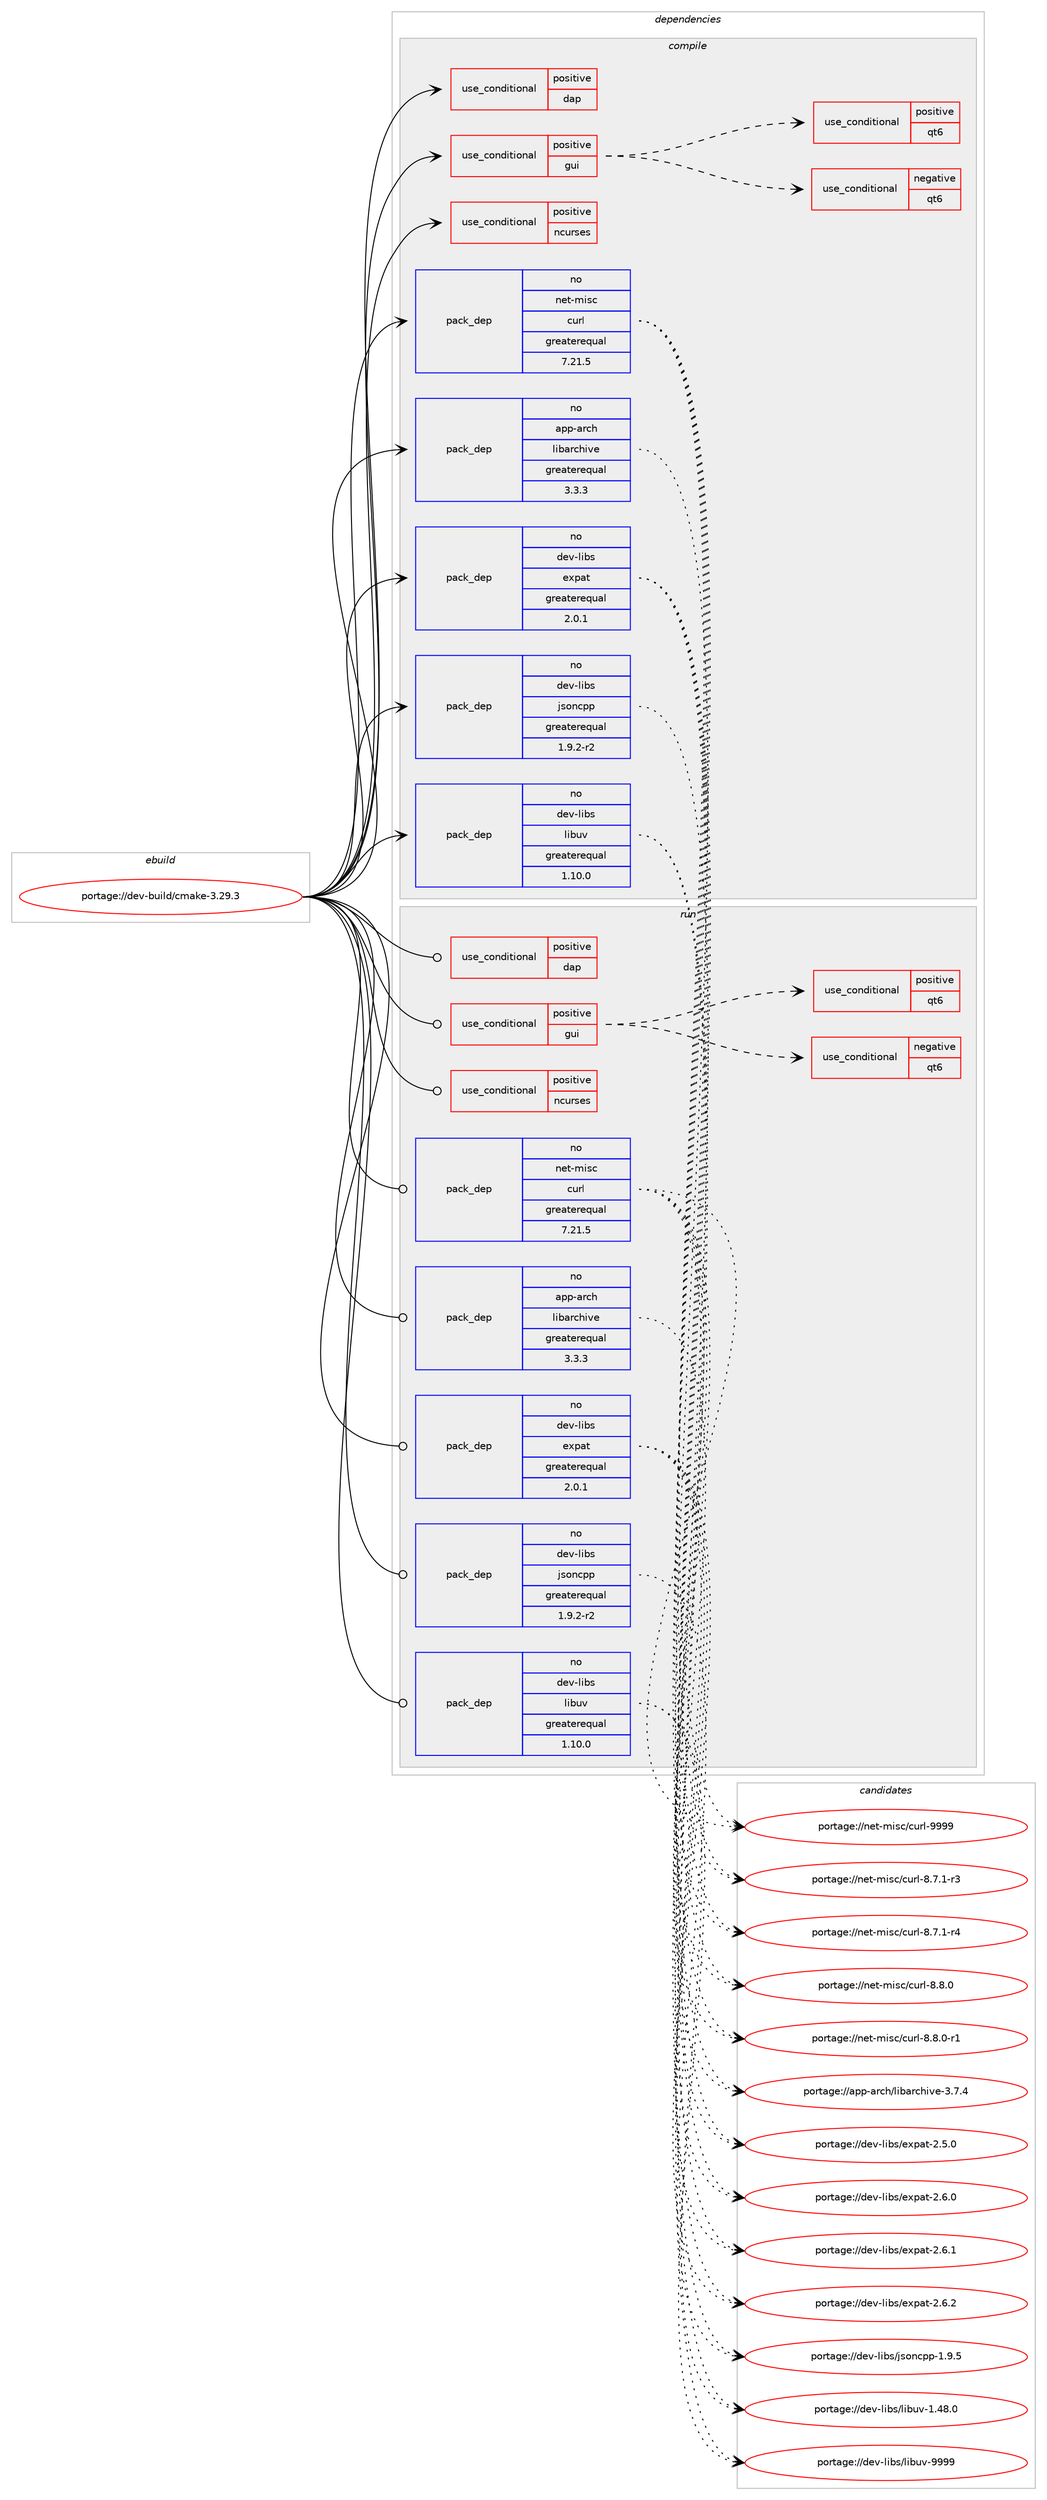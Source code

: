 digraph prolog {

# *************
# Graph options
# *************

newrank=true;
concentrate=true;
compound=true;
graph [rankdir=LR,fontname=Helvetica,fontsize=10,ranksep=1.5];#, ranksep=2.5, nodesep=0.2];
edge  [arrowhead=vee];
node  [fontname=Helvetica,fontsize=10];

# **********
# The ebuild
# **********

subgraph cluster_leftcol {
color=gray;
rank=same;
label=<<i>ebuild</i>>;
id [label="portage://dev-build/cmake-3.29.3", color=red, width=4, href="../dev-build/cmake-3.29.3.svg"];
}

# ****************
# The dependencies
# ****************

subgraph cluster_midcol {
color=gray;
label=<<i>dependencies</i>>;
subgraph cluster_compile {
fillcolor="#eeeeee";
style=filled;
label=<<i>compile</i>>;
subgraph cond16295 {
dependency29384 [label=<<TABLE BORDER="0" CELLBORDER="1" CELLSPACING="0" CELLPADDING="4"><TR><TD ROWSPAN="3" CELLPADDING="10">use_conditional</TD></TR><TR><TD>positive</TD></TR><TR><TD>dap</TD></TR></TABLE>>, shape=none, color=red];
# *** BEGIN UNKNOWN DEPENDENCY TYPE (TODO) ***
# dependency29384 -> package_dependency(portage://dev-build/cmake-3.29.3,install,no,dev-cpp,cppdap,none,[,,],[],[])
# *** END UNKNOWN DEPENDENCY TYPE (TODO) ***

}
id:e -> dependency29384:w [weight=20,style="solid",arrowhead="vee"];
subgraph cond16296 {
dependency29385 [label=<<TABLE BORDER="0" CELLBORDER="1" CELLSPACING="0" CELLPADDING="4"><TR><TD ROWSPAN="3" CELLPADDING="10">use_conditional</TD></TR><TR><TD>positive</TD></TR><TR><TD>gui</TD></TR></TABLE>>, shape=none, color=red];
subgraph cond16297 {
dependency29386 [label=<<TABLE BORDER="0" CELLBORDER="1" CELLSPACING="0" CELLPADDING="4"><TR><TD ROWSPAN="3" CELLPADDING="10">use_conditional</TD></TR><TR><TD>negative</TD></TR><TR><TD>qt6</TD></TR></TABLE>>, shape=none, color=red];
# *** BEGIN UNKNOWN DEPENDENCY TYPE (TODO) ***
# dependency29386 -> package_dependency(portage://dev-build/cmake-3.29.3,install,no,dev-qt,qtcore,none,[,,],[slot(5)],[])
# *** END UNKNOWN DEPENDENCY TYPE (TODO) ***

# *** BEGIN UNKNOWN DEPENDENCY TYPE (TODO) ***
# dependency29386 -> package_dependency(portage://dev-build/cmake-3.29.3,install,no,dev-qt,qtgui,none,[,,],[slot(5)],[])
# *** END UNKNOWN DEPENDENCY TYPE (TODO) ***

# *** BEGIN UNKNOWN DEPENDENCY TYPE (TODO) ***
# dependency29386 -> package_dependency(portage://dev-build/cmake-3.29.3,install,no,dev-qt,qtwidgets,none,[,,],[slot(5)],[])
# *** END UNKNOWN DEPENDENCY TYPE (TODO) ***

}
dependency29385:e -> dependency29386:w [weight=20,style="dashed",arrowhead="vee"];
subgraph cond16298 {
dependency29387 [label=<<TABLE BORDER="0" CELLBORDER="1" CELLSPACING="0" CELLPADDING="4"><TR><TD ROWSPAN="3" CELLPADDING="10">use_conditional</TD></TR><TR><TD>positive</TD></TR><TR><TD>qt6</TD></TR></TABLE>>, shape=none, color=red];
# *** BEGIN UNKNOWN DEPENDENCY TYPE (TODO) ***
# dependency29387 -> package_dependency(portage://dev-build/cmake-3.29.3,install,no,dev-qt,qtbase,none,[,,],[slot(6)],[use(enable(gui),none),use(enable(widgets),none)])
# *** END UNKNOWN DEPENDENCY TYPE (TODO) ***

}
dependency29385:e -> dependency29387:w [weight=20,style="dashed",arrowhead="vee"];
}
id:e -> dependency29385:w [weight=20,style="solid",arrowhead="vee"];
subgraph cond16299 {
dependency29388 [label=<<TABLE BORDER="0" CELLBORDER="1" CELLSPACING="0" CELLPADDING="4"><TR><TD ROWSPAN="3" CELLPADDING="10">use_conditional</TD></TR><TR><TD>positive</TD></TR><TR><TD>ncurses</TD></TR></TABLE>>, shape=none, color=red];
# *** BEGIN UNKNOWN DEPENDENCY TYPE (TODO) ***
# dependency29388 -> package_dependency(portage://dev-build/cmake-3.29.3,install,no,sys-libs,ncurses,none,[,,],any_same_slot,[])
# *** END UNKNOWN DEPENDENCY TYPE (TODO) ***

}
id:e -> dependency29388:w [weight=20,style="solid",arrowhead="vee"];
subgraph pack12198 {
dependency29389 [label=<<TABLE BORDER="0" CELLBORDER="1" CELLSPACING="0" CELLPADDING="4" WIDTH="220"><TR><TD ROWSPAN="6" CELLPADDING="30">pack_dep</TD></TR><TR><TD WIDTH="110">no</TD></TR><TR><TD>app-arch</TD></TR><TR><TD>libarchive</TD></TR><TR><TD>greaterequal</TD></TR><TR><TD>3.3.3</TD></TR></TABLE>>, shape=none, color=blue];
}
id:e -> dependency29389:w [weight=20,style="solid",arrowhead="vee"];
# *** BEGIN UNKNOWN DEPENDENCY TYPE (TODO) ***
# id -> package_dependency(portage://dev-build/cmake-3.29.3,install,no,app-crypt,rhash,none,[,,],[slot(0),equal],[])
# *** END UNKNOWN DEPENDENCY TYPE (TODO) ***

subgraph pack12199 {
dependency29390 [label=<<TABLE BORDER="0" CELLBORDER="1" CELLSPACING="0" CELLPADDING="4" WIDTH="220"><TR><TD ROWSPAN="6" CELLPADDING="30">pack_dep</TD></TR><TR><TD WIDTH="110">no</TD></TR><TR><TD>dev-libs</TD></TR><TR><TD>expat</TD></TR><TR><TD>greaterequal</TD></TR><TR><TD>2.0.1</TD></TR></TABLE>>, shape=none, color=blue];
}
id:e -> dependency29390:w [weight=20,style="solid",arrowhead="vee"];
subgraph pack12200 {
dependency29391 [label=<<TABLE BORDER="0" CELLBORDER="1" CELLSPACING="0" CELLPADDING="4" WIDTH="220"><TR><TD ROWSPAN="6" CELLPADDING="30">pack_dep</TD></TR><TR><TD WIDTH="110">no</TD></TR><TR><TD>dev-libs</TD></TR><TR><TD>jsoncpp</TD></TR><TR><TD>greaterequal</TD></TR><TR><TD>1.9.2-r2</TD></TR></TABLE>>, shape=none, color=blue];
}
id:e -> dependency29391:w [weight=20,style="solid",arrowhead="vee"];
subgraph pack12201 {
dependency29392 [label=<<TABLE BORDER="0" CELLBORDER="1" CELLSPACING="0" CELLPADDING="4" WIDTH="220"><TR><TD ROWSPAN="6" CELLPADDING="30">pack_dep</TD></TR><TR><TD WIDTH="110">no</TD></TR><TR><TD>dev-libs</TD></TR><TR><TD>libuv</TD></TR><TR><TD>greaterequal</TD></TR><TR><TD>1.10.0</TD></TR></TABLE>>, shape=none, color=blue];
}
id:e -> dependency29392:w [weight=20,style="solid",arrowhead="vee"];
subgraph pack12202 {
dependency29393 [label=<<TABLE BORDER="0" CELLBORDER="1" CELLSPACING="0" CELLPADDING="4" WIDTH="220"><TR><TD ROWSPAN="6" CELLPADDING="30">pack_dep</TD></TR><TR><TD WIDTH="110">no</TD></TR><TR><TD>net-misc</TD></TR><TR><TD>curl</TD></TR><TR><TD>greaterequal</TD></TR><TR><TD>7.21.5</TD></TR></TABLE>>, shape=none, color=blue];
}
id:e -> dependency29393:w [weight=20,style="solid",arrowhead="vee"];
# *** BEGIN UNKNOWN DEPENDENCY TYPE (TODO) ***
# id -> package_dependency(portage://dev-build/cmake-3.29.3,install,no,sys-libs,zlib,none,[,,],[],[])
# *** END UNKNOWN DEPENDENCY TYPE (TODO) ***

# *** BEGIN UNKNOWN DEPENDENCY TYPE (TODO) ***
# id -> package_dependency(portage://dev-build/cmake-3.29.3,install,no,virtual,pkgconfig,none,[,,],[],[])
# *** END UNKNOWN DEPENDENCY TYPE (TODO) ***

}
subgraph cluster_compileandrun {
fillcolor="#eeeeee";
style=filled;
label=<<i>compile and run</i>>;
}
subgraph cluster_run {
fillcolor="#eeeeee";
style=filled;
label=<<i>run</i>>;
subgraph cond16300 {
dependency29394 [label=<<TABLE BORDER="0" CELLBORDER="1" CELLSPACING="0" CELLPADDING="4"><TR><TD ROWSPAN="3" CELLPADDING="10">use_conditional</TD></TR><TR><TD>positive</TD></TR><TR><TD>dap</TD></TR></TABLE>>, shape=none, color=red];
# *** BEGIN UNKNOWN DEPENDENCY TYPE (TODO) ***
# dependency29394 -> package_dependency(portage://dev-build/cmake-3.29.3,run,no,dev-cpp,cppdap,none,[,,],[],[])
# *** END UNKNOWN DEPENDENCY TYPE (TODO) ***

}
id:e -> dependency29394:w [weight=20,style="solid",arrowhead="odot"];
subgraph cond16301 {
dependency29395 [label=<<TABLE BORDER="0" CELLBORDER="1" CELLSPACING="0" CELLPADDING="4"><TR><TD ROWSPAN="3" CELLPADDING="10">use_conditional</TD></TR><TR><TD>positive</TD></TR><TR><TD>gui</TD></TR></TABLE>>, shape=none, color=red];
subgraph cond16302 {
dependency29396 [label=<<TABLE BORDER="0" CELLBORDER="1" CELLSPACING="0" CELLPADDING="4"><TR><TD ROWSPAN="3" CELLPADDING="10">use_conditional</TD></TR><TR><TD>negative</TD></TR><TR><TD>qt6</TD></TR></TABLE>>, shape=none, color=red];
# *** BEGIN UNKNOWN DEPENDENCY TYPE (TODO) ***
# dependency29396 -> package_dependency(portage://dev-build/cmake-3.29.3,run,no,dev-qt,qtcore,none,[,,],[slot(5)],[])
# *** END UNKNOWN DEPENDENCY TYPE (TODO) ***

# *** BEGIN UNKNOWN DEPENDENCY TYPE (TODO) ***
# dependency29396 -> package_dependency(portage://dev-build/cmake-3.29.3,run,no,dev-qt,qtgui,none,[,,],[slot(5)],[])
# *** END UNKNOWN DEPENDENCY TYPE (TODO) ***

# *** BEGIN UNKNOWN DEPENDENCY TYPE (TODO) ***
# dependency29396 -> package_dependency(portage://dev-build/cmake-3.29.3,run,no,dev-qt,qtwidgets,none,[,,],[slot(5)],[])
# *** END UNKNOWN DEPENDENCY TYPE (TODO) ***

}
dependency29395:e -> dependency29396:w [weight=20,style="dashed",arrowhead="vee"];
subgraph cond16303 {
dependency29397 [label=<<TABLE BORDER="0" CELLBORDER="1" CELLSPACING="0" CELLPADDING="4"><TR><TD ROWSPAN="3" CELLPADDING="10">use_conditional</TD></TR><TR><TD>positive</TD></TR><TR><TD>qt6</TD></TR></TABLE>>, shape=none, color=red];
# *** BEGIN UNKNOWN DEPENDENCY TYPE (TODO) ***
# dependency29397 -> package_dependency(portage://dev-build/cmake-3.29.3,run,no,dev-qt,qtbase,none,[,,],[slot(6)],[use(enable(gui),none),use(enable(widgets),none)])
# *** END UNKNOWN DEPENDENCY TYPE (TODO) ***

}
dependency29395:e -> dependency29397:w [weight=20,style="dashed",arrowhead="vee"];
}
id:e -> dependency29395:w [weight=20,style="solid",arrowhead="odot"];
subgraph cond16304 {
dependency29398 [label=<<TABLE BORDER="0" CELLBORDER="1" CELLSPACING="0" CELLPADDING="4"><TR><TD ROWSPAN="3" CELLPADDING="10">use_conditional</TD></TR><TR><TD>positive</TD></TR><TR><TD>ncurses</TD></TR></TABLE>>, shape=none, color=red];
# *** BEGIN UNKNOWN DEPENDENCY TYPE (TODO) ***
# dependency29398 -> package_dependency(portage://dev-build/cmake-3.29.3,run,no,sys-libs,ncurses,none,[,,],any_same_slot,[])
# *** END UNKNOWN DEPENDENCY TYPE (TODO) ***

}
id:e -> dependency29398:w [weight=20,style="solid",arrowhead="odot"];
subgraph pack12203 {
dependency29399 [label=<<TABLE BORDER="0" CELLBORDER="1" CELLSPACING="0" CELLPADDING="4" WIDTH="220"><TR><TD ROWSPAN="6" CELLPADDING="30">pack_dep</TD></TR><TR><TD WIDTH="110">no</TD></TR><TR><TD>app-arch</TD></TR><TR><TD>libarchive</TD></TR><TR><TD>greaterequal</TD></TR><TR><TD>3.3.3</TD></TR></TABLE>>, shape=none, color=blue];
}
id:e -> dependency29399:w [weight=20,style="solid",arrowhead="odot"];
# *** BEGIN UNKNOWN DEPENDENCY TYPE (TODO) ***
# id -> package_dependency(portage://dev-build/cmake-3.29.3,run,no,app-crypt,rhash,none,[,,],[slot(0),equal],[])
# *** END UNKNOWN DEPENDENCY TYPE (TODO) ***

subgraph pack12204 {
dependency29400 [label=<<TABLE BORDER="0" CELLBORDER="1" CELLSPACING="0" CELLPADDING="4" WIDTH="220"><TR><TD ROWSPAN="6" CELLPADDING="30">pack_dep</TD></TR><TR><TD WIDTH="110">no</TD></TR><TR><TD>dev-libs</TD></TR><TR><TD>expat</TD></TR><TR><TD>greaterequal</TD></TR><TR><TD>2.0.1</TD></TR></TABLE>>, shape=none, color=blue];
}
id:e -> dependency29400:w [weight=20,style="solid",arrowhead="odot"];
subgraph pack12205 {
dependency29401 [label=<<TABLE BORDER="0" CELLBORDER="1" CELLSPACING="0" CELLPADDING="4" WIDTH="220"><TR><TD ROWSPAN="6" CELLPADDING="30">pack_dep</TD></TR><TR><TD WIDTH="110">no</TD></TR><TR><TD>dev-libs</TD></TR><TR><TD>jsoncpp</TD></TR><TR><TD>greaterequal</TD></TR><TR><TD>1.9.2-r2</TD></TR></TABLE>>, shape=none, color=blue];
}
id:e -> dependency29401:w [weight=20,style="solid",arrowhead="odot"];
subgraph pack12206 {
dependency29402 [label=<<TABLE BORDER="0" CELLBORDER="1" CELLSPACING="0" CELLPADDING="4" WIDTH="220"><TR><TD ROWSPAN="6" CELLPADDING="30">pack_dep</TD></TR><TR><TD WIDTH="110">no</TD></TR><TR><TD>dev-libs</TD></TR><TR><TD>libuv</TD></TR><TR><TD>greaterequal</TD></TR><TR><TD>1.10.0</TD></TR></TABLE>>, shape=none, color=blue];
}
id:e -> dependency29402:w [weight=20,style="solid",arrowhead="odot"];
subgraph pack12207 {
dependency29403 [label=<<TABLE BORDER="0" CELLBORDER="1" CELLSPACING="0" CELLPADDING="4" WIDTH="220"><TR><TD ROWSPAN="6" CELLPADDING="30">pack_dep</TD></TR><TR><TD WIDTH="110">no</TD></TR><TR><TD>net-misc</TD></TR><TR><TD>curl</TD></TR><TR><TD>greaterequal</TD></TR><TR><TD>7.21.5</TD></TR></TABLE>>, shape=none, color=blue];
}
id:e -> dependency29403:w [weight=20,style="solid",arrowhead="odot"];
# *** BEGIN UNKNOWN DEPENDENCY TYPE (TODO) ***
# id -> package_dependency(portage://dev-build/cmake-3.29.3,run,no,sys-libs,zlib,none,[,,],[],[])
# *** END UNKNOWN DEPENDENCY TYPE (TODO) ***

# *** BEGIN UNKNOWN DEPENDENCY TYPE (TODO) ***
# id -> package_dependency(portage://dev-build/cmake-3.29.3,run,no,virtual,pkgconfig,none,[,,],[],[])
# *** END UNKNOWN DEPENDENCY TYPE (TODO) ***

}
}

# **************
# The candidates
# **************

subgraph cluster_choices {
rank=same;
color=gray;
label=<<i>candidates</i>>;

subgraph choice12198 {
color=black;
nodesep=1;
choice9711211245971149910447108105989711499104105118101455146554652 [label="portage://app-arch/libarchive-3.7.4", color=red, width=4,href="../app-arch/libarchive-3.7.4.svg"];
dependency29389:e -> choice9711211245971149910447108105989711499104105118101455146554652:w [style=dotted,weight="100"];
}
subgraph choice12199 {
color=black;
nodesep=1;
choice10010111845108105981154710112011297116455046534648 [label="portage://dev-libs/expat-2.5.0", color=red, width=4,href="../dev-libs/expat-2.5.0.svg"];
choice10010111845108105981154710112011297116455046544648 [label="portage://dev-libs/expat-2.6.0", color=red, width=4,href="../dev-libs/expat-2.6.0.svg"];
choice10010111845108105981154710112011297116455046544649 [label="portage://dev-libs/expat-2.6.1", color=red, width=4,href="../dev-libs/expat-2.6.1.svg"];
choice10010111845108105981154710112011297116455046544650 [label="portage://dev-libs/expat-2.6.2", color=red, width=4,href="../dev-libs/expat-2.6.2.svg"];
dependency29390:e -> choice10010111845108105981154710112011297116455046534648:w [style=dotted,weight="100"];
dependency29390:e -> choice10010111845108105981154710112011297116455046544648:w [style=dotted,weight="100"];
dependency29390:e -> choice10010111845108105981154710112011297116455046544649:w [style=dotted,weight="100"];
dependency29390:e -> choice10010111845108105981154710112011297116455046544650:w [style=dotted,weight="100"];
}
subgraph choice12200 {
color=black;
nodesep=1;
choice10010111845108105981154710611511111099112112454946574653 [label="portage://dev-libs/jsoncpp-1.9.5", color=red, width=4,href="../dev-libs/jsoncpp-1.9.5.svg"];
dependency29391:e -> choice10010111845108105981154710611511111099112112454946574653:w [style=dotted,weight="100"];
}
subgraph choice12201 {
color=black;
nodesep=1;
choice1001011184510810598115471081059811711845494652564648 [label="portage://dev-libs/libuv-1.48.0", color=red, width=4,href="../dev-libs/libuv-1.48.0.svg"];
choice100101118451081059811547108105981171184557575757 [label="portage://dev-libs/libuv-9999", color=red, width=4,href="../dev-libs/libuv-9999.svg"];
dependency29392:e -> choice1001011184510810598115471081059811711845494652564648:w [style=dotted,weight="100"];
dependency29392:e -> choice100101118451081059811547108105981171184557575757:w [style=dotted,weight="100"];
}
subgraph choice12202 {
color=black;
nodesep=1;
choice110101116451091051159947991171141084556465546494511451 [label="portage://net-misc/curl-8.7.1-r3", color=red, width=4,href="../net-misc/curl-8.7.1-r3.svg"];
choice110101116451091051159947991171141084556465546494511452 [label="portage://net-misc/curl-8.7.1-r4", color=red, width=4,href="../net-misc/curl-8.7.1-r4.svg"];
choice11010111645109105115994799117114108455646564648 [label="portage://net-misc/curl-8.8.0", color=red, width=4,href="../net-misc/curl-8.8.0.svg"];
choice110101116451091051159947991171141084556465646484511449 [label="portage://net-misc/curl-8.8.0-r1", color=red, width=4,href="../net-misc/curl-8.8.0-r1.svg"];
choice110101116451091051159947991171141084557575757 [label="portage://net-misc/curl-9999", color=red, width=4,href="../net-misc/curl-9999.svg"];
dependency29393:e -> choice110101116451091051159947991171141084556465546494511451:w [style=dotted,weight="100"];
dependency29393:e -> choice110101116451091051159947991171141084556465546494511452:w [style=dotted,weight="100"];
dependency29393:e -> choice11010111645109105115994799117114108455646564648:w [style=dotted,weight="100"];
dependency29393:e -> choice110101116451091051159947991171141084556465646484511449:w [style=dotted,weight="100"];
dependency29393:e -> choice110101116451091051159947991171141084557575757:w [style=dotted,weight="100"];
}
subgraph choice12203 {
color=black;
nodesep=1;
choice9711211245971149910447108105989711499104105118101455146554652 [label="portage://app-arch/libarchive-3.7.4", color=red, width=4,href="../app-arch/libarchive-3.7.4.svg"];
dependency29399:e -> choice9711211245971149910447108105989711499104105118101455146554652:w [style=dotted,weight="100"];
}
subgraph choice12204 {
color=black;
nodesep=1;
choice10010111845108105981154710112011297116455046534648 [label="portage://dev-libs/expat-2.5.0", color=red, width=4,href="../dev-libs/expat-2.5.0.svg"];
choice10010111845108105981154710112011297116455046544648 [label="portage://dev-libs/expat-2.6.0", color=red, width=4,href="../dev-libs/expat-2.6.0.svg"];
choice10010111845108105981154710112011297116455046544649 [label="portage://dev-libs/expat-2.6.1", color=red, width=4,href="../dev-libs/expat-2.6.1.svg"];
choice10010111845108105981154710112011297116455046544650 [label="portage://dev-libs/expat-2.6.2", color=red, width=4,href="../dev-libs/expat-2.6.2.svg"];
dependency29400:e -> choice10010111845108105981154710112011297116455046534648:w [style=dotted,weight="100"];
dependency29400:e -> choice10010111845108105981154710112011297116455046544648:w [style=dotted,weight="100"];
dependency29400:e -> choice10010111845108105981154710112011297116455046544649:w [style=dotted,weight="100"];
dependency29400:e -> choice10010111845108105981154710112011297116455046544650:w [style=dotted,weight="100"];
}
subgraph choice12205 {
color=black;
nodesep=1;
choice10010111845108105981154710611511111099112112454946574653 [label="portage://dev-libs/jsoncpp-1.9.5", color=red, width=4,href="../dev-libs/jsoncpp-1.9.5.svg"];
dependency29401:e -> choice10010111845108105981154710611511111099112112454946574653:w [style=dotted,weight="100"];
}
subgraph choice12206 {
color=black;
nodesep=1;
choice1001011184510810598115471081059811711845494652564648 [label="portage://dev-libs/libuv-1.48.0", color=red, width=4,href="../dev-libs/libuv-1.48.0.svg"];
choice100101118451081059811547108105981171184557575757 [label="portage://dev-libs/libuv-9999", color=red, width=4,href="../dev-libs/libuv-9999.svg"];
dependency29402:e -> choice1001011184510810598115471081059811711845494652564648:w [style=dotted,weight="100"];
dependency29402:e -> choice100101118451081059811547108105981171184557575757:w [style=dotted,weight="100"];
}
subgraph choice12207 {
color=black;
nodesep=1;
choice110101116451091051159947991171141084556465546494511451 [label="portage://net-misc/curl-8.7.1-r3", color=red, width=4,href="../net-misc/curl-8.7.1-r3.svg"];
choice110101116451091051159947991171141084556465546494511452 [label="portage://net-misc/curl-8.7.1-r4", color=red, width=4,href="../net-misc/curl-8.7.1-r4.svg"];
choice11010111645109105115994799117114108455646564648 [label="portage://net-misc/curl-8.8.0", color=red, width=4,href="../net-misc/curl-8.8.0.svg"];
choice110101116451091051159947991171141084556465646484511449 [label="portage://net-misc/curl-8.8.0-r1", color=red, width=4,href="../net-misc/curl-8.8.0-r1.svg"];
choice110101116451091051159947991171141084557575757 [label="portage://net-misc/curl-9999", color=red, width=4,href="../net-misc/curl-9999.svg"];
dependency29403:e -> choice110101116451091051159947991171141084556465546494511451:w [style=dotted,weight="100"];
dependency29403:e -> choice110101116451091051159947991171141084556465546494511452:w [style=dotted,weight="100"];
dependency29403:e -> choice11010111645109105115994799117114108455646564648:w [style=dotted,weight="100"];
dependency29403:e -> choice110101116451091051159947991171141084556465646484511449:w [style=dotted,weight="100"];
dependency29403:e -> choice110101116451091051159947991171141084557575757:w [style=dotted,weight="100"];
}
}

}
